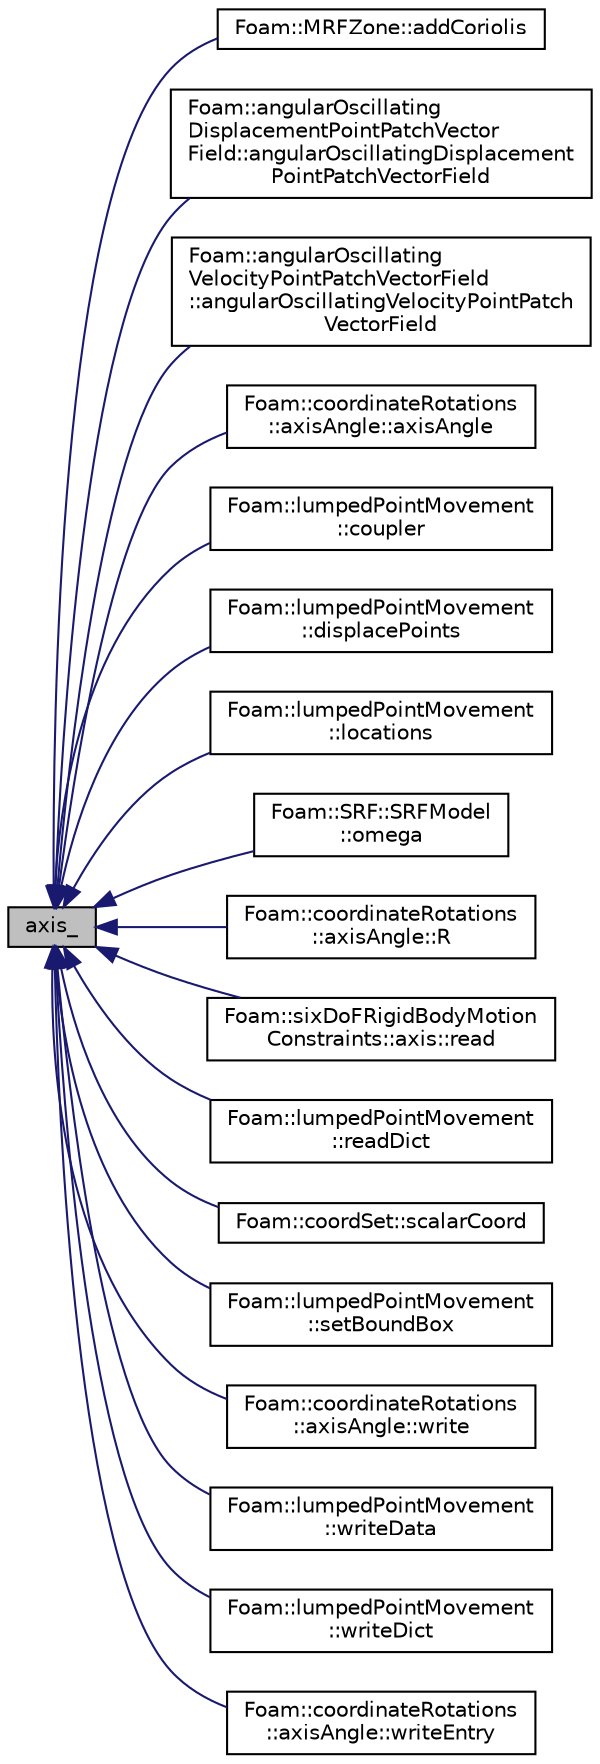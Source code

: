 digraph "axis_"
{
  bgcolor="transparent";
  edge [fontname="Helvetica",fontsize="10",labelfontname="Helvetica",labelfontsize="10"];
  node [fontname="Helvetica",fontsize="10",shape=record];
  rankdir="LR";
  Node1 [label="axis_",height=0.2,width=0.4,color="black", fillcolor="grey75", style="filled" fontcolor="black"];
  Node1 -> Node2 [dir="back",color="midnightblue",fontsize="10",style="solid",fontname="Helvetica"];
  Node2 [label="Foam::MRFZone::addCoriolis",height=0.2,width=0.4,color="black",URL="$classFoam_1_1MRFZone.html#a07c007a45d5907320d9948f8caf56b39",tooltip="Add the Coriolis force contribution to the acceleration field. "];
  Node1 -> Node3 [dir="back",color="midnightblue",fontsize="10",style="solid",fontname="Helvetica"];
  Node3 [label="Foam::angularOscillating\lDisplacementPointPatchVector\lField::angularOscillatingDisplacement\lPointPatchVectorField",height=0.2,width=0.4,color="black",URL="$classFoam_1_1angularOscillatingDisplacementPointPatchVectorField.html#a1501352582debab88474342ddc0574ad",tooltip="Construct from patch and internal field. "];
  Node1 -> Node4 [dir="back",color="midnightblue",fontsize="10",style="solid",fontname="Helvetica"];
  Node4 [label="Foam::angularOscillating\lVelocityPointPatchVectorField\l::angularOscillatingVelocityPointPatch\lVectorField",height=0.2,width=0.4,color="black",URL="$classFoam_1_1angularOscillatingVelocityPointPatchVectorField.html#a89ae70699237685763ec0d413eee00b3",tooltip="Construct from patch and internal field. "];
  Node1 -> Node5 [dir="back",color="midnightblue",fontsize="10",style="solid",fontname="Helvetica"];
  Node5 [label="Foam::coordinateRotations\l::axisAngle::axisAngle",height=0.2,width=0.4,color="black",URL="$classFoam_1_1coordinateRotations_1_1axisAngle.html#ab1ec8e085bc15358abae6e8bda8aa731",tooltip="Construct from dictionary. "];
  Node1 -> Node6 [dir="back",color="midnightblue",fontsize="10",style="solid",fontname="Helvetica"];
  Node6 [label="Foam::lumpedPointMovement\l::coupler",height=0.2,width=0.4,color="black",URL="$classFoam_1_1lumpedPointMovement.html#a2684c92c9ed9ba98f8a2b372227f3f85",tooltip="Communication control. "];
  Node1 -> Node7 [dir="back",color="midnightblue",fontsize="10",style="solid",fontname="Helvetica"];
  Node7 [label="Foam::lumpedPointMovement\l::displacePoints",height=0.2,width=0.4,color="black",URL="$classFoam_1_1lumpedPointMovement.html#a9d0d5a6364e3dab6dcecfed067dab6ea",tooltip="Displace points according to specified state. "];
  Node1 -> Node8 [dir="back",color="midnightblue",fontsize="10",style="solid",fontname="Helvetica"];
  Node8 [label="Foam::lumpedPointMovement\l::locations",height=0.2,width=0.4,color="black",URL="$classFoam_1_1lumpedPointMovement.html#a4398e450f052d2c90493e684cd1647af",tooltip="Read access to the locations. "];
  Node1 -> Node9 [dir="back",color="midnightblue",fontsize="10",style="solid",fontname="Helvetica"];
  Node9 [label="Foam::SRF::SRFModel\l::omega",height=0.2,width=0.4,color="black",URL="$classFoam_1_1SRF_1_1SRFModel.html#af1ecb5158886026657be558c0e7a9922",tooltip="Return the angular velocity field [rad/s]. "];
  Node1 -> Node10 [dir="back",color="midnightblue",fontsize="10",style="solid",fontname="Helvetica"];
  Node10 [label="Foam::coordinateRotations\l::axisAngle::R",height=0.2,width=0.4,color="black",URL="$classFoam_1_1coordinateRotations_1_1axisAngle.html#ae10a9e572a265c8a6b4e03646751082e",tooltip="Calculate and return the rotation tensor calculated from axis and angle. "];
  Node1 -> Node11 [dir="back",color="midnightblue",fontsize="10",style="solid",fontname="Helvetica"];
  Node11 [label="Foam::sixDoFRigidBodyMotion\lConstraints::axis::read",height=0.2,width=0.4,color="black",URL="$classFoam_1_1sixDoFRigidBodyMotionConstraints_1_1axis.html#a64da2087e03e55d0dddd0cd6e5ac05ea",tooltip="Update properties from given dictionary. "];
  Node1 -> Node12 [dir="back",color="midnightblue",fontsize="10",style="solid",fontname="Helvetica"];
  Node12 [label="Foam::lumpedPointMovement\l::readDict",height=0.2,width=0.4,color="black",URL="$classFoam_1_1lumpedPointMovement.html#a66b6f5304d5592826c855d45921c13ab",tooltip="Update settings from dictionary. "];
  Node1 -> Node13 [dir="back",color="midnightblue",fontsize="10",style="solid",fontname="Helvetica"];
  Node13 [label="Foam::coordSet::scalarCoord",height=0.2,width=0.4,color="black",URL="$classFoam_1_1coordSet.html#a1286edc76e59750f84243b537b8573db",tooltip="Get coordinate of point according to axis specification. "];
  Node1 -> Node14 [dir="back",color="midnightblue",fontsize="10",style="solid",fontname="Helvetica"];
  Node14 [label="Foam::lumpedPointMovement\l::setBoundBox",height=0.2,width=0.4,color="black",URL="$classFoam_1_1lumpedPointMovement.html#a5b405b9317f088dc0f28e7cc24ca0fb4",tooltip="Define the bounding-box required to enclose the specified patches. "];
  Node1 -> Node15 [dir="back",color="midnightblue",fontsize="10",style="solid",fontname="Helvetica"];
  Node15 [label="Foam::coordinateRotations\l::axisAngle::write",height=0.2,width=0.4,color="black",URL="$classFoam_1_1coordinateRotations_1_1axisAngle.html#a4bc86b48333705e13add9de0db8eebd3",tooltip="Write information. "];
  Node1 -> Node16 [dir="back",color="midnightblue",fontsize="10",style="solid",fontname="Helvetica"];
  Node16 [label="Foam::lumpedPointMovement\l::writeData",height=0.2,width=0.4,color="black",URL="$classFoam_1_1lumpedPointMovement.html#abad50635dd0650d7c61c5e7e9207ff7a",tooltip="Write points, forces, moments. Only call from the master process. "];
  Node1 -> Node17 [dir="back",color="midnightblue",fontsize="10",style="solid",fontname="Helvetica"];
  Node17 [label="Foam::lumpedPointMovement\l::writeDict",height=0.2,width=0.4,color="black",URL="$classFoam_1_1lumpedPointMovement.html#a8d5af29376146e5307eab11b134ec625",tooltip="Write axis, locations, division as a dictionary. "];
  Node1 -> Node18 [dir="back",color="midnightblue",fontsize="10",style="solid",fontname="Helvetica"];
  Node18 [label="Foam::coordinateRotations\l::axisAngle::writeEntry",height=0.2,width=0.4,color="black",URL="$classFoam_1_1coordinateRotations_1_1axisAngle.html#a37ca48bb95f2d19dd4468d303314fe3c",tooltip="Write dictionary entry. "];
}
